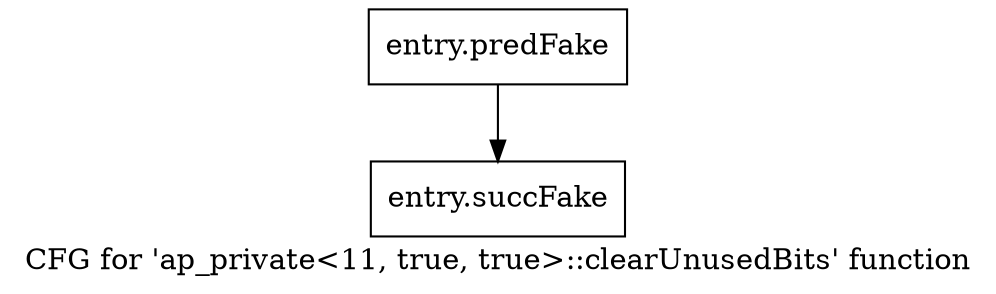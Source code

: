digraph "CFG for 'ap_private\<11, true, true\>::clearUnusedBits' function" {
	label="CFG for 'ap_private\<11, true, true\>::clearUnusedBits' function";

	Node0x3c42f20 [shape=record,filename="",linenumber="",label="{entry.predFake}"];
	Node0x3c42f20 -> Node0x3e9ee10[ callList="" memoryops="" filename="/tools/Xilinx/Vitis_HLS/2022.1/include/etc/ap_private.h" execusionnum="0"];
	Node0x3e9ee10 [shape=record,filename="/tools/Xilinx/Vitis_HLS/2022.1/include/etc/ap_private.h",linenumber="2278",label="{entry.succFake}"];
}

